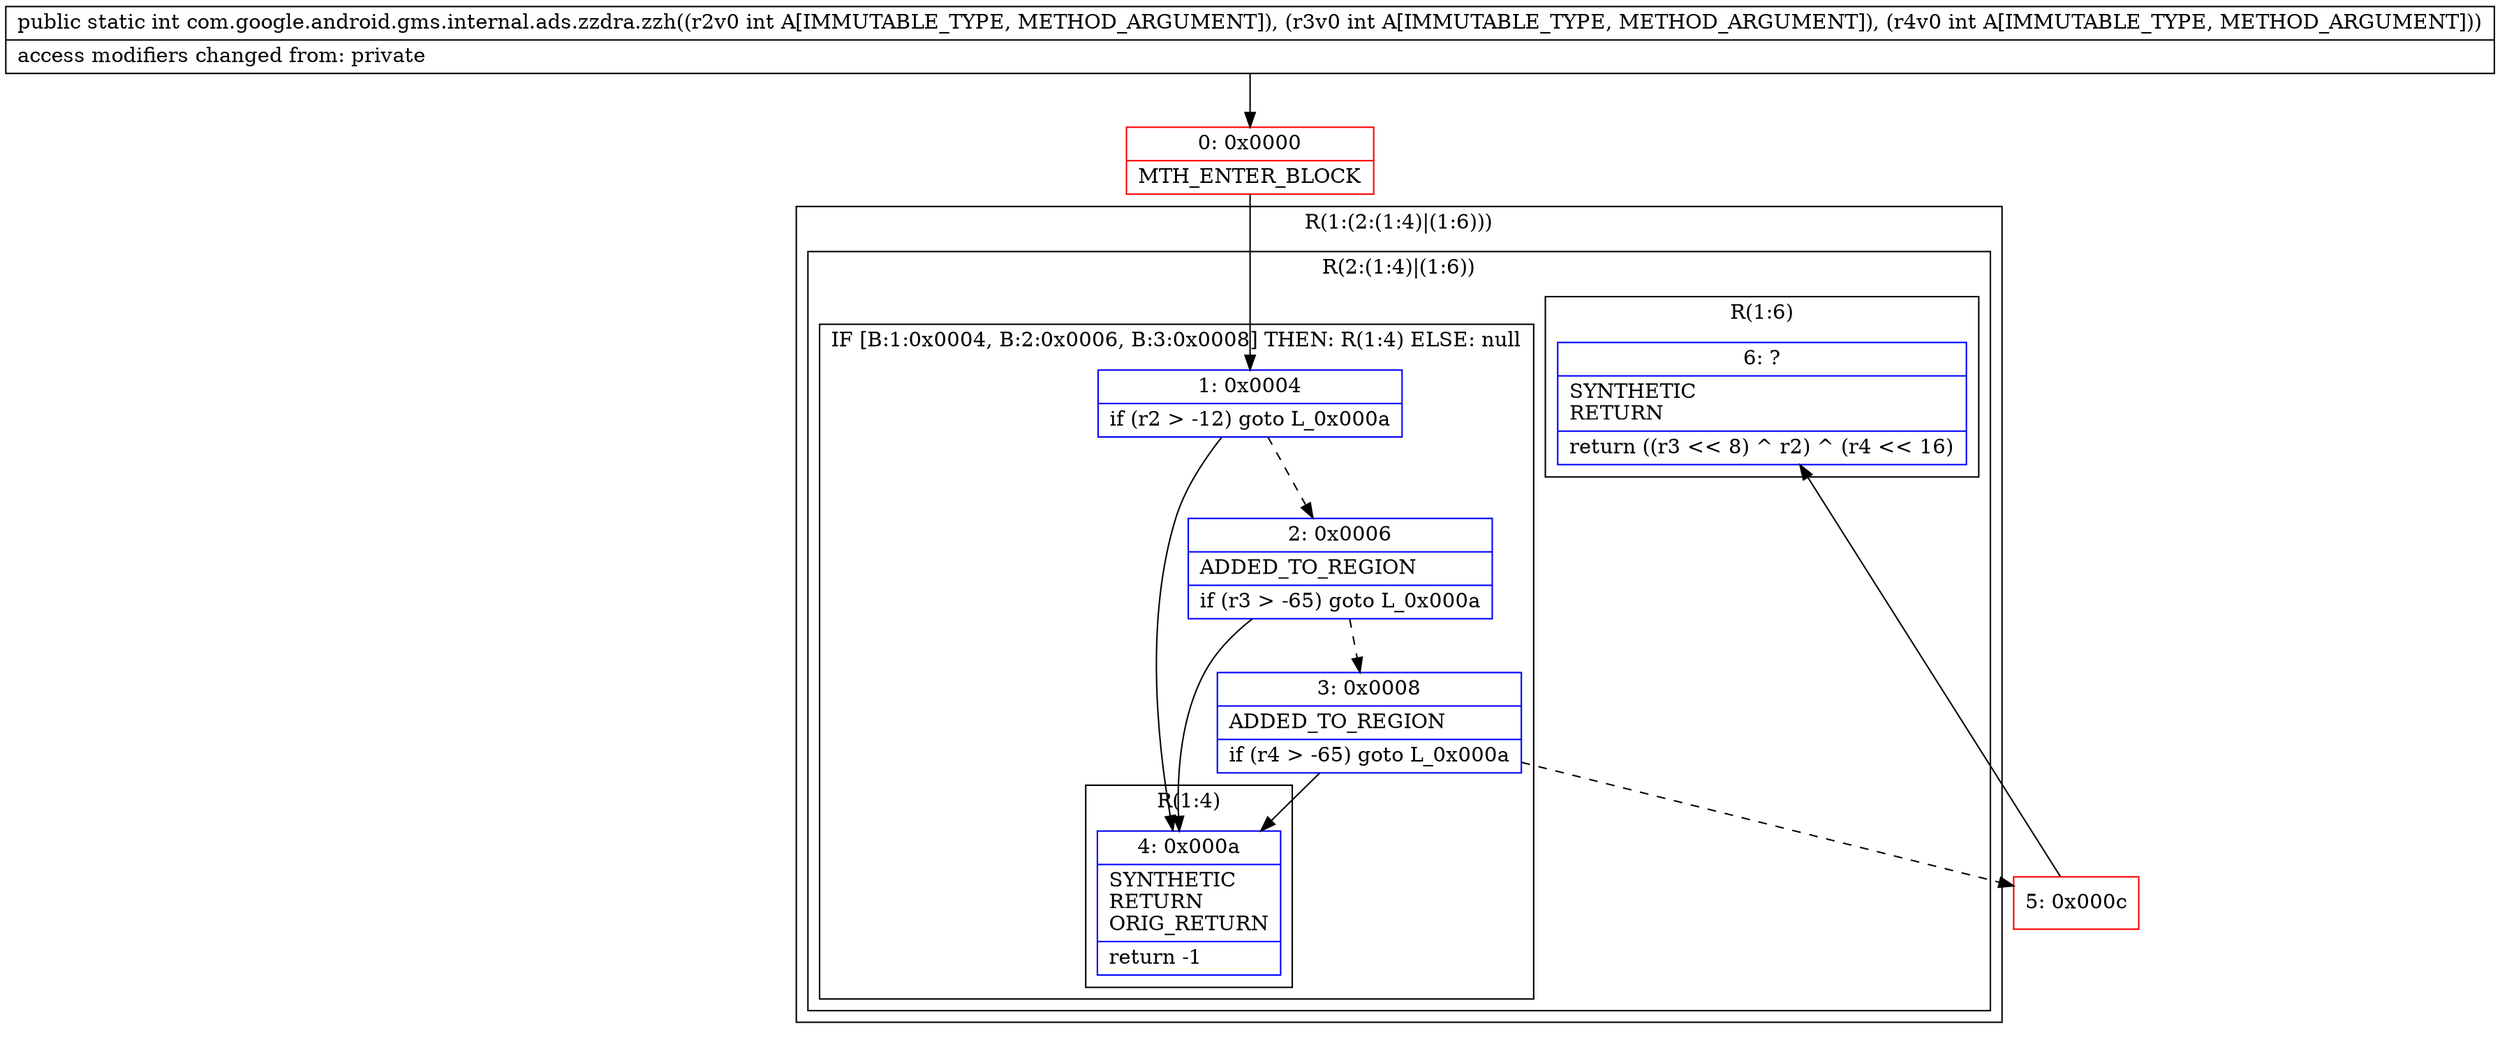 digraph "CFG forcom.google.android.gms.internal.ads.zzdra.zzh(III)I" {
subgraph cluster_Region_261139436 {
label = "R(1:(2:(1:4)|(1:6)))";
node [shape=record,color=blue];
subgraph cluster_Region_1995810193 {
label = "R(2:(1:4)|(1:6))";
node [shape=record,color=blue];
subgraph cluster_IfRegion_1981140321 {
label = "IF [B:1:0x0004, B:2:0x0006, B:3:0x0008] THEN: R(1:4) ELSE: null";
node [shape=record,color=blue];
Node_1 [shape=record,label="{1\:\ 0x0004|if (r2 \> \-12) goto L_0x000a\l}"];
Node_2 [shape=record,label="{2\:\ 0x0006|ADDED_TO_REGION\l|if (r3 \> \-65) goto L_0x000a\l}"];
Node_3 [shape=record,label="{3\:\ 0x0008|ADDED_TO_REGION\l|if (r4 \> \-65) goto L_0x000a\l}"];
subgraph cluster_Region_336057206 {
label = "R(1:4)";
node [shape=record,color=blue];
Node_4 [shape=record,label="{4\:\ 0x000a|SYNTHETIC\lRETURN\lORIG_RETURN\l|return \-1\l}"];
}
}
subgraph cluster_Region_507696593 {
label = "R(1:6)";
node [shape=record,color=blue];
Node_6 [shape=record,label="{6\:\ ?|SYNTHETIC\lRETURN\l|return ((r3 \<\< 8) ^ r2) ^ (r4 \<\< 16)\l}"];
}
}
}
Node_0 [shape=record,color=red,label="{0\:\ 0x0000|MTH_ENTER_BLOCK\l}"];
Node_5 [shape=record,color=red,label="{5\:\ 0x000c}"];
MethodNode[shape=record,label="{public static int com.google.android.gms.internal.ads.zzdra.zzh((r2v0 int A[IMMUTABLE_TYPE, METHOD_ARGUMENT]), (r3v0 int A[IMMUTABLE_TYPE, METHOD_ARGUMENT]), (r4v0 int A[IMMUTABLE_TYPE, METHOD_ARGUMENT]))  | access modifiers changed from: private\l}"];
MethodNode -> Node_0;
Node_1 -> Node_2[style=dashed];
Node_1 -> Node_4;
Node_2 -> Node_3[style=dashed];
Node_2 -> Node_4;
Node_3 -> Node_4;
Node_3 -> Node_5[style=dashed];
Node_0 -> Node_1;
Node_5 -> Node_6;
}

